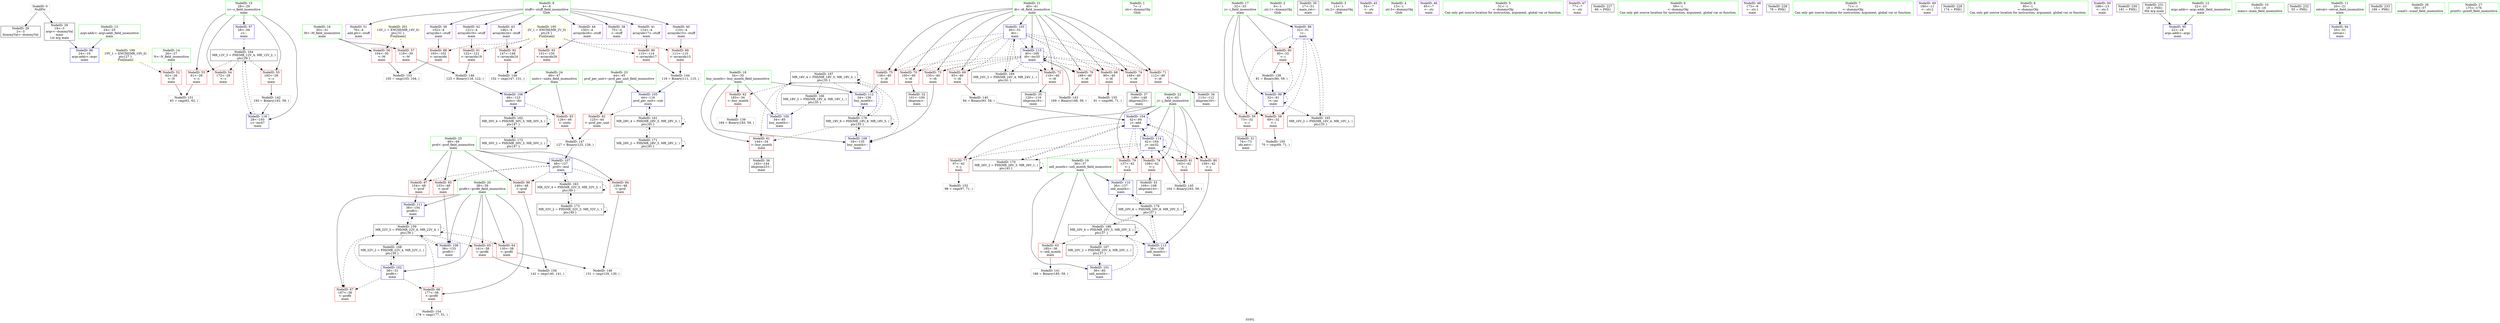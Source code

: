 digraph "SVFG" {
	label="SVFG";

	Node0x55bb0d52ee00 [shape=record,color=grey,label="{NodeID: 0\nNullPtr}"];
	Node0x55bb0d52ee00 -> Node0x55bb0d54dcd0[style=solid];
	Node0x55bb0d52ee00 -> Node0x55bb0d54dda0[style=solid];
	Node0x55bb0d54ede0 [shape=record,color=blue,label="{NodeID: 97\n28\<--59\nc\<--\nmain\n}"];
	Node0x55bb0d54ede0 -> Node0x55bb0d55ed20[style=dashed];
	Node0x55bb0d52e360 [shape=record,color=green,label="{NodeID: 14\n26\<--27\nN\<--N_field_insensitive\nmain\n}"];
	Node0x55bb0d52e360 -> Node0x55bb0d550070[style=solid];
	Node0x55bb0d553890 [shape=record,color=blue,label="{NodeID: 111\n38\<--154\nprofit\<--\nmain\n}"];
	Node0x55bb0d553890 -> Node0x55bb0d55d420[style=dashed];
	Node0x55bb0d54dcd0 [shape=record,color=black,label="{NodeID: 28\n2\<--3\ndummyVal\<--dummyVal\n}"];
	Node0x55bb0d54e830 [shape=record,color=purple,label="{NodeID: 42\n121\<--4\narrayidx19\<--stuff\nmain\n}"];
	Node0x55bb0d54e830 -> Node0x55bb0d552020[style=solid];
	Node0x55bb0d555a70 [shape=record,color=grey,label="{NodeID: 139\n184 = Binary(183, 59, )\n}"];
	Node0x55bb0d5503b0 [shape=record,color=red,label="{NodeID: 56\n104\<--30\n\<--M\nmain\n}"];
	Node0x55bb0d5503b0 -> Node0x55bb0d556f70[style=solid];
	Node0x55bb0d556f70 [shape=record,color=grey,label="{NodeID: 153\n105 = cmp(103, 104, )\n}"];
	Node0x55bb0d550f10 [shape=record,color=red,label="{NodeID: 70\n100\<--40\n\<--i6\nmain\n}"];
	Node0x55bb0d550f10 -> Node0x55bb0d54e010[style=solid];
	Node0x55bb0d55fc20 [shape=record,color=black,label="{NodeID: 167\nMR_20V_2 = PHI(MR_20V_4, MR_20V_1, )\npts\{37 \}\n}"];
	Node0x55bb0d55fc20 -> Node0x55bb0d54f120[style=dashed];
	Node0x55bb0d551a70 [shape=record,color=red,label="{NodeID: 84\n129\<--48\n\<--prof\nmain\n}"];
	Node0x55bb0d551a70 -> Node0x55bb0d5567f0[style=solid];
	Node0x55bb0d52dfc0 [shape=record,color=green,label="{NodeID: 1\n7\<--1\n.str\<--dummyObj\nGlob }"];
	Node0x55bb0d54eeb0 [shape=record,color=blue,label="{NodeID: 98\n32\<--51\ni\<--\nmain\n}"];
	Node0x55bb0d54eeb0 -> Node0x55bb0d550550[style=dashed];
	Node0x55bb0d54eeb0 -> Node0x55bb0d550620[style=dashed];
	Node0x55bb0d54eeb0 -> Node0x55bb0d5506f0[style=dashed];
	Node0x55bb0d54eeb0 -> Node0x55bb0d54ef80[style=dashed];
	Node0x55bb0d54eeb0 -> Node0x55bb0d55f220[style=dashed];
	Node0x55bb0d54d6f0 [shape=record,color=green,label="{NodeID: 15\n28\<--29\nc\<--c_field_insensitive\nmain\n}"];
	Node0x55bb0d54d6f0 -> Node0x55bb0d550140[style=solid];
	Node0x55bb0d54d6f0 -> Node0x55bb0d550210[style=solid];
	Node0x55bb0d54d6f0 -> Node0x55bb0d5502e0[style=solid];
	Node0x55bb0d54d6f0 -> Node0x55bb0d54ede0[style=solid];
	Node0x55bb0d54d6f0 -> Node0x55bb0d553ca0[style=solid];
	Node0x55bb0d553330 [shape=record,color=yellow,style=double,label="{NodeID: 195\n2V_1 = ENCHI(MR_2V_0)\npts\{6 \}\nFun[main]}"];
	Node0x55bb0d553330 -> Node0x55bb0d551db0[style=dashed];
	Node0x55bb0d553330 -> Node0x55bb0d551e80[style=dashed];
	Node0x55bb0d553330 -> Node0x55bb0d551f50[style=dashed];
	Node0x55bb0d553330 -> Node0x55bb0d552020[style=dashed];
	Node0x55bb0d553330 -> Node0x55bb0d5520f0[style=dashed];
	Node0x55bb0d553330 -> Node0x55bb0d5521c0[style=dashed];
	Node0x55bb0d553960 [shape=record,color=blue,label="{NodeID: 112\n34\<--156\nbuy_month\<--\nmain\n}"];
	Node0x55bb0d553960 -> Node0x55bb0d563320[style=dashed];
	Node0x55bb0d54dda0 [shape=record,color=black,label="{NodeID: 29\n19\<--3\nargv\<--dummyVal\nmain\n1st arg main }"];
	Node0x55bb0d54dda0 -> Node0x55bb0d54ed10[style=solid];
	Node0x55bb0d54e900 [shape=record,color=purple,label="{NodeID: 43\n146\<--4\narrayidx24\<--stuff\nmain\n}"];
	Node0x55bb0d54e900 -> Node0x55bb0d5520f0[style=solid];
	Node0x55bb0d555bf0 [shape=record,color=grey,label="{NodeID: 140\n94 = Binary(93, 59, )\n}"];
	Node0x55bb0d555bf0 -> Node0x55bb0d54f390[style=solid];
	Node0x55bb0d550480 [shape=record,color=red,label="{NodeID: 57\n118\<--30\n\<--M\nmain\n}"];
	Node0x55bb0d550480 -> Node0x55bb0d5564f0[style=solid];
	Node0x55bb0d5570f0 [shape=record,color=grey,label="{NodeID: 154\n178 = cmp(177, 51, )\n}"];
	Node0x55bb0d550fe0 [shape=record,color=red,label="{NodeID: 71\n112\<--40\n\<--i6\nmain\n}"];
	Node0x55bb0d550fe0 -> Node0x55bb0d54e1b0[style=solid];
	Node0x55bb0d560120 [shape=record,color=black,label="{NodeID: 168\nMR_22V_2 = PHI(MR_22V_4, MR_22V_1, )\npts\{39 \}\n}"];
	Node0x55bb0d560120 -> Node0x55bb0d54f1f0[style=dashed];
	Node0x55bb0d551b40 [shape=record,color=red,label="{NodeID: 85\n133\<--48\n\<--prof\nmain\n}"];
	Node0x55bb0d551b40 -> Node0x55bb0d553620[style=solid];
	Node0x55bb0d52db70 [shape=record,color=green,label="{NodeID: 2\n9\<--1\n.str.1\<--dummyObj\nGlob }"];
	Node0x55bb0d54ef80 [shape=record,color=blue,label="{NodeID: 99\n32\<--81\ni\<--inc\nmain\n}"];
	Node0x55bb0d54ef80 -> Node0x55bb0d550550[style=dashed];
	Node0x55bb0d54ef80 -> Node0x55bb0d550620[style=dashed];
	Node0x55bb0d54ef80 -> Node0x55bb0d5506f0[style=dashed];
	Node0x55bb0d54ef80 -> Node0x55bb0d54ef80[style=dashed];
	Node0x55bb0d54ef80 -> Node0x55bb0d55f220[style=dashed];
	Node0x55bb0d54d7c0 [shape=record,color=green,label="{NodeID: 16\n30\<--31\nM\<--M_field_insensitive\nmain\n}"];
	Node0x55bb0d54d7c0 -> Node0x55bb0d5503b0[style=solid];
	Node0x55bb0d54d7c0 -> Node0x55bb0d550480[style=solid];
	Node0x55bb0d553a30 [shape=record,color=blue,label="{NodeID: 113\n36\<--158\nsell_month\<--\nmain\n}"];
	Node0x55bb0d553a30 -> Node0x55bb0d563820[style=dashed];
	Node0x55bb0d54de70 [shape=record,color=black,label="{NodeID: 30\n17\<--51\nmain_ret\<--\nmain\n}"];
	Node0x55bb0d54e9d0 [shape=record,color=purple,label="{NodeID: 44\n150\<--4\narrayidx26\<--stuff\nmain\n}"];
	Node0x55bb0d54e9d0 -> Node0x55bb0d5521c0[style=solid];
	Node0x55bb0d555d70 [shape=record,color=grey,label="{NodeID: 141\n186 = Binary(185, 59, )\n}"];
	Node0x55bb0d550550 [shape=record,color=red,label="{NodeID: 58\n69\<--32\n\<--i\nmain\n}"];
	Node0x55bb0d550550 -> Node0x55bb0d556af0[style=solid];
	Node0x55bb0d557270 [shape=record,color=grey,label="{NodeID: 155\n91 = cmp(90, 71, )\n}"];
	Node0x55bb0d5510b0 [shape=record,color=red,label="{NodeID: 72\n119\<--40\n\<--i6\nmain\n}"];
	Node0x55bb0d5510b0 -> Node0x55bb0d54e280[style=solid];
	Node0x55bb0d560620 [shape=record,color=black,label="{NodeID: 169\nMR_24V_2 = PHI(MR_24V_4, MR_24V_1, )\npts\{41 \}\n}"];
	Node0x55bb0d560620 -> Node0x55bb0d54f2c0[style=dashed];
	Node0x55bb0d551c10 [shape=record,color=red,label="{NodeID: 86\n140\<--48\n\<--prof\nmain\n}"];
	Node0x55bb0d551c10 -> Node0x55bb0d5573f0[style=solid];
	Node0x55bb0d52ec60 [shape=record,color=green,label="{NodeID: 3\n11\<--1\n.str.2\<--dummyObj\nGlob }"];
	Node0x55bb0d54f050 [shape=record,color=blue,label="{NodeID: 100\n34\<--85\nbuy_month\<--\nmain\n}"];
	Node0x55bb0d54f050 -> Node0x55bb0d566420[style=dashed];
	Node0x55bb0d54d890 [shape=record,color=green,label="{NodeID: 17\n32\<--33\ni\<--i_field_insensitive\nmain\n}"];
	Node0x55bb0d54d890 -> Node0x55bb0d550550[style=solid];
	Node0x55bb0d54d890 -> Node0x55bb0d550620[style=solid];
	Node0x55bb0d54d890 -> Node0x55bb0d5506f0[style=solid];
	Node0x55bb0d54d890 -> Node0x55bb0d54eeb0[style=solid];
	Node0x55bb0d54d890 -> Node0x55bb0d54ef80[style=solid];
	Node0x55bb0d553b00 [shape=record,color=blue,label="{NodeID: 114\n42\<--164\nj\<--inc32\nmain\n}"];
	Node0x55bb0d553b00 -> Node0x55bb0d5514c0[style=dashed];
	Node0x55bb0d553b00 -> Node0x55bb0d551590[style=dashed];
	Node0x55bb0d553b00 -> Node0x55bb0d551660[style=dashed];
	Node0x55bb0d553b00 -> Node0x55bb0d551730[style=dashed];
	Node0x55bb0d553b00 -> Node0x55bb0d551800[style=dashed];
	Node0x55bb0d553b00 -> Node0x55bb0d54f390[style=dashed];
	Node0x55bb0d553b00 -> Node0x55bb0d553b00[style=dashed];
	Node0x55bb0d553b00 -> Node0x55bb0d560b20[style=dashed];
	Node0x55bb0d54df40 [shape=record,color=black,label="{NodeID: 31\n74\<--73\nidx.ext\<--\nmain\n}"];
	Node0x55bb0d54eaa0 [shape=record,color=purple,label="{NodeID: 45\n54\<--7\n\<--.str\nmain\n}"];
	Node0x55bb0d555ef0 [shape=record,color=grey,label="{NodeID: 142\n193 = Binary(192, 59, )\n}"];
	Node0x55bb0d555ef0 -> Node0x55bb0d553ca0[style=solid];
	Node0x55bb0d550620 [shape=record,color=red,label="{NodeID: 59\n73\<--32\n\<--i\nmain\n}"];
	Node0x55bb0d550620 -> Node0x55bb0d54df40[style=solid];
	Node0x55bb0d5573f0 [shape=record,color=grey,label="{NodeID: 156\n142 = cmp(140, 141, )\n}"];
	Node0x55bb0d551180 [shape=record,color=red,label="{NodeID: 73\n135\<--40\n\<--i6\nmain\n}"];
	Node0x55bb0d551180 -> Node0x55bb0d5536f0[style=solid];
	Node0x55bb0d560b20 [shape=record,color=black,label="{NodeID: 170\nMR_26V_2 = PHI(MR_26V_3, MR_26V_1, )\npts\{43 \}\n}"];
	Node0x55bb0d560b20 -> Node0x55bb0d54f390[style=dashed];
	Node0x55bb0d560b20 -> Node0x55bb0d560b20[style=dashed];
	Node0x55bb0d551ce0 [shape=record,color=red,label="{NodeID: 87\n154\<--48\n\<--prof\nmain\n}"];
	Node0x55bb0d551ce0 -> Node0x55bb0d553890[style=solid];
	Node0x55bb0d52ecf0 [shape=record,color=green,label="{NodeID: 4\n13\<--1\n.str.3\<--dummyObj\nGlob }"];
	Node0x55bb0d54f120 [shape=record,color=blue,label="{NodeID: 101\n36\<--85\nsell_month\<--\nmain\n}"];
	Node0x55bb0d54f120 -> Node0x55bb0d566920[style=dashed];
	Node0x55bb0d52f340 [shape=record,color=green,label="{NodeID: 18\n34\<--35\nbuy_month\<--buy_month_field_insensitive\nmain\n}"];
	Node0x55bb0d52f340 -> Node0x55bb0d5507c0[style=solid];
	Node0x55bb0d52f340 -> Node0x55bb0d550890[style=solid];
	Node0x55bb0d52f340 -> Node0x55bb0d54f050[style=solid];
	Node0x55bb0d52f340 -> Node0x55bb0d5536f0[style=solid];
	Node0x55bb0d52f340 -> Node0x55bb0d553960[style=solid];
	Node0x55bb0d553bd0 [shape=record,color=blue,label="{NodeID: 115\n40\<--169\ni6\<--inc35\nmain\n}"];
	Node0x55bb0d553bd0 -> Node0x55bb0d550d70[style=dashed];
	Node0x55bb0d553bd0 -> Node0x55bb0d550e40[style=dashed];
	Node0x55bb0d553bd0 -> Node0x55bb0d550f10[style=dashed];
	Node0x55bb0d553bd0 -> Node0x55bb0d550fe0[style=dashed];
	Node0x55bb0d553bd0 -> Node0x55bb0d5510b0[style=dashed];
	Node0x55bb0d553bd0 -> Node0x55bb0d551180[style=dashed];
	Node0x55bb0d553bd0 -> Node0x55bb0d551250[style=dashed];
	Node0x55bb0d553bd0 -> Node0x55bb0d551320[style=dashed];
	Node0x55bb0d553bd0 -> Node0x55bb0d5513f0[style=dashed];
	Node0x55bb0d553bd0 -> Node0x55bb0d553bd0[style=dashed];
	Node0x55bb0d553bd0 -> Node0x55bb0d560620[style=dashed];
	Node0x55bb0d54e010 [shape=record,color=black,label="{NodeID: 32\n101\<--100\nidxprom\<--\nmain\n}"];
	Node0x55bb0d54eb70 [shape=record,color=purple,label="{NodeID: 46\n65\<--7\n\<--.str\nmain\n}"];
	Node0x55bb0d556070 [shape=record,color=grey,label="{NodeID: 143\n169 = Binary(168, 59, )\n}"];
	Node0x55bb0d556070 -> Node0x55bb0d553bd0[style=solid];
	Node0x55bb0d5506f0 [shape=record,color=red,label="{NodeID: 60\n80\<--32\n\<--i\nmain\n}"];
	Node0x55bb0d5506f0 -> Node0x55bb0d555930[style=solid];
	Node0x55bb0d551250 [shape=record,color=red,label="{NodeID: 74\n148\<--40\n\<--i6\nmain\n}"];
	Node0x55bb0d551250 -> Node0x55bb0d54e420[style=solid];
	Node0x55bb0d561020 [shape=record,color=black,label="{NodeID: 171\nMR_28V_2 = PHI(MR_28V_3, MR_28V_1, )\npts\{45 \}\n}"];
	Node0x55bb0d561020 -> Node0x55bb0d55de20[style=dashed];
	Node0x55bb0d561020 -> Node0x55bb0d561020[style=dashed];
	Node0x55bb0d551db0 [shape=record,color=red,label="{NodeID: 88\n103\<--102\n\<--arrayidx\nmain\n}"];
	Node0x55bb0d551db0 -> Node0x55bb0d556f70[style=solid];
	Node0x55bb0d54d3b0 [shape=record,color=green,label="{NodeID: 5\n51\<--1\n\<--dummyObj\nCan only get source location for instruction, argument, global var or function.}"];
	Node0x55bb0d54f1f0 [shape=record,color=blue,label="{NodeID: 102\n38\<--51\nprofit\<--\nmain\n}"];
	Node0x55bb0d54f1f0 -> Node0x55bb0d550bd0[style=dashed];
	Node0x55bb0d54f1f0 -> Node0x55bb0d550ca0[style=dashed];
	Node0x55bb0d54f1f0 -> Node0x55bb0d55d420[style=dashed];
	Node0x55bb0d54f1f0 -> Node0x55bb0d560120[style=dashed];
	Node0x55bb0d52f410 [shape=record,color=green,label="{NodeID: 19\n36\<--37\nsell_month\<--sell_month_field_insensitive\nmain\n}"];
	Node0x55bb0d52f410 -> Node0x55bb0d550960[style=solid];
	Node0x55bb0d52f410 -> Node0x55bb0d54f120[style=solid];
	Node0x55bb0d52f410 -> Node0x55bb0d5537c0[style=solid];
	Node0x55bb0d52f410 -> Node0x55bb0d553a30[style=solid];
	Node0x55bb0d56a9e0 [shape=record,color=yellow,style=double,label="{NodeID: 199\n10V_1 = ENCHI(MR_10V_0)\npts\{27 \}\nFun[main]}"];
	Node0x55bb0d56a9e0 -> Node0x55bb0d550070[style=dashed];
	Node0x55bb0d553ca0 [shape=record,color=blue,label="{NodeID: 116\n28\<--193\nc\<--inc47\nmain\n}"];
	Node0x55bb0d553ca0 -> Node0x55bb0d55ed20[style=dashed];
	Node0x55bb0d54e0e0 [shape=record,color=black,label="{NodeID: 33\n109\<--108\nidxprom14\<--\nmain\n}"];
	Node0x55bb0d54ec40 [shape=record,color=purple,label="{NodeID: 47\n77\<--7\n\<--.str\nmain\n}"];
	Node0x55bb0d384cd0 [shape=record,color=black,label="{NodeID: 227\n66 = PHI()\n}"];
	Node0x55bb0d5561f0 [shape=record,color=grey,label="{NodeID: 144\n116 = Binary(111, 115, )\n}"];
	Node0x55bb0d5561f0 -> Node0x55bb0d54f460[style=solid];
	Node0x55bb0d5507c0 [shape=record,color=red,label="{NodeID: 61\n144\<--34\n\<--buy_month\nmain\n}"];
	Node0x55bb0d5507c0 -> Node0x55bb0d54e350[style=solid];
	Node0x55bb0d551320 [shape=record,color=red,label="{NodeID: 75\n156\<--40\n\<--i6\nmain\n}"];
	Node0x55bb0d551320 -> Node0x55bb0d553960[style=solid];
	Node0x55bb0d561520 [shape=record,color=black,label="{NodeID: 172\nMR_30V_2 = PHI(MR_30V_3, MR_30V_1, )\npts\{47 \}\n}"];
	Node0x55bb0d561520 -> Node0x55bb0d55e320[style=dashed];
	Node0x55bb0d561520 -> Node0x55bb0d561520[style=dashed];
	Node0x55bb0d551e80 [shape=record,color=red,label="{NodeID: 89\n111\<--110\n\<--arrayidx15\nmain\n}"];
	Node0x55bb0d551e80 -> Node0x55bb0d5561f0[style=solid];
	Node0x55bb0d54d440 [shape=record,color=green,label="{NodeID: 6\n59\<--1\n\<--dummyObj\nCan only get source location for instruction, argument, global var or function.}"];
	Node0x55bb0d54f2c0 [shape=record,color=blue,label="{NodeID: 103\n40\<--51\ni6\<--\nmain\n}"];
	Node0x55bb0d54f2c0 -> Node0x55bb0d550d70[style=dashed];
	Node0x55bb0d54f2c0 -> Node0x55bb0d550e40[style=dashed];
	Node0x55bb0d54f2c0 -> Node0x55bb0d550f10[style=dashed];
	Node0x55bb0d54f2c0 -> Node0x55bb0d550fe0[style=dashed];
	Node0x55bb0d54f2c0 -> Node0x55bb0d5510b0[style=dashed];
	Node0x55bb0d54f2c0 -> Node0x55bb0d551180[style=dashed];
	Node0x55bb0d54f2c0 -> Node0x55bb0d551250[style=dashed];
	Node0x55bb0d54f2c0 -> Node0x55bb0d551320[style=dashed];
	Node0x55bb0d54f2c0 -> Node0x55bb0d5513f0[style=dashed];
	Node0x55bb0d54f2c0 -> Node0x55bb0d553bd0[style=dashed];
	Node0x55bb0d54f2c0 -> Node0x55bb0d560620[style=dashed];
	Node0x55bb0d52f4e0 [shape=record,color=green,label="{NodeID: 20\n38\<--39\nprofit\<--profit_field_insensitive\nmain\n}"];
	Node0x55bb0d52f4e0 -> Node0x55bb0d550a30[style=solid];
	Node0x55bb0d52f4e0 -> Node0x55bb0d550b00[style=solid];
	Node0x55bb0d52f4e0 -> Node0x55bb0d550bd0[style=solid];
	Node0x55bb0d52f4e0 -> Node0x55bb0d550ca0[style=solid];
	Node0x55bb0d52f4e0 -> Node0x55bb0d54f1f0[style=solid];
	Node0x55bb0d52f4e0 -> Node0x55bb0d553620[style=solid];
	Node0x55bb0d52f4e0 -> Node0x55bb0d553890[style=solid];
	Node0x55bb0d54e1b0 [shape=record,color=black,label="{NodeID: 34\n113\<--112\nidxprom16\<--\nmain\n}"];
	Node0x55bb0d54fd30 [shape=record,color=purple,label="{NodeID: 48\n173\<--9\n\<--.str.1\nmain\n}"];
	Node0x55bb0d577d00 [shape=record,color=black,label="{NodeID: 228\n78 = PHI()\n}"];
	Node0x55bb0d556370 [shape=record,color=grey,label="{NodeID: 145\n164 = Binary(163, 59, )\n}"];
	Node0x55bb0d556370 -> Node0x55bb0d553b00[style=solid];
	Node0x55bb0d550890 [shape=record,color=red,label="{NodeID: 62\n183\<--34\n\<--buy_month\nmain\n}"];
	Node0x55bb0d550890 -> Node0x55bb0d555a70[style=solid];
	Node0x55bb0d55d420 [shape=record,color=black,label="{NodeID: 159\nMR_22V_5 = PHI(MR_22V_6, MR_22V_4, )\npts\{39 \}\n}"];
	Node0x55bb0d55d420 -> Node0x55bb0d550a30[style=dashed];
	Node0x55bb0d55d420 -> Node0x55bb0d550b00[style=dashed];
	Node0x55bb0d55d420 -> Node0x55bb0d550bd0[style=dashed];
	Node0x55bb0d55d420 -> Node0x55bb0d550ca0[style=dashed];
	Node0x55bb0d55d420 -> Node0x55bb0d553620[style=dashed];
	Node0x55bb0d55d420 -> Node0x55bb0d553890[style=dashed];
	Node0x55bb0d55d420 -> Node0x55bb0d55d420[style=dashed];
	Node0x55bb0d55d420 -> Node0x55bb0d560120[style=dashed];
	Node0x55bb0d5513f0 [shape=record,color=red,label="{NodeID: 76\n168\<--40\n\<--i6\nmain\n}"];
	Node0x55bb0d5513f0 -> Node0x55bb0d556070[style=solid];
	Node0x55bb0d561a20 [shape=record,color=black,label="{NodeID: 173\nMR_32V_2 = PHI(MR_32V_3, MR_32V_1, )\npts\{49 \}\n}"];
	Node0x55bb0d561a20 -> Node0x55bb0d55e820[style=dashed];
	Node0x55bb0d561a20 -> Node0x55bb0d561a20[style=dashed];
	Node0x55bb0d551f50 [shape=record,color=red,label="{NodeID: 90\n115\<--114\n\<--arrayidx17\nmain\n}"];
	Node0x55bb0d551f50 -> Node0x55bb0d5561f0[style=solid];
	Node0x55bb0d52f5a0 [shape=record,color=green,label="{NodeID: 7\n71\<--1\n\<--dummyObj\nCan only get source location for instruction, argument, global var or function.}"];
	Node0x55bb0d566420 [shape=record,color=black,label="{NodeID: 187\nMR_18V_4 = PHI(MR_18V_5, MR_18V_3, )\npts\{35 \}\n}"];
	Node0x55bb0d566420 -> Node0x55bb0d5507c0[style=dashed];
	Node0x55bb0d566420 -> Node0x55bb0d550890[style=dashed];
	Node0x55bb0d566420 -> Node0x55bb0d5536f0[style=dashed];
	Node0x55bb0d566420 -> Node0x55bb0d553960[style=dashed];
	Node0x55bb0d566420 -> Node0x55bb0d55f720[style=dashed];
	Node0x55bb0d566420 -> Node0x55bb0d563320[style=dashed];
	Node0x55bb0d566420 -> Node0x55bb0d566420[style=dashed];
	Node0x55bb0d54f390 [shape=record,color=blue,label="{NodeID: 104\n42\<--94\nj\<--add\nmain\n}"];
	Node0x55bb0d54f390 -> Node0x55bb0d5514c0[style=dashed];
	Node0x55bb0d54f390 -> Node0x55bb0d551590[style=dashed];
	Node0x55bb0d54f390 -> Node0x55bb0d551660[style=dashed];
	Node0x55bb0d54f390 -> Node0x55bb0d551730[style=dashed];
	Node0x55bb0d54f390 -> Node0x55bb0d551800[style=dashed];
	Node0x55bb0d54f390 -> Node0x55bb0d54f390[style=dashed];
	Node0x55bb0d54f390 -> Node0x55bb0d553b00[style=dashed];
	Node0x55bb0d54f390 -> Node0x55bb0d560b20[style=dashed];
	Node0x55bb0d52f760 [shape=record,color=green,label="{NodeID: 21\n40\<--41\ni6\<--i6_field_insensitive\nmain\n}"];
	Node0x55bb0d52f760 -> Node0x55bb0d550d70[style=solid];
	Node0x55bb0d52f760 -> Node0x55bb0d550e40[style=solid];
	Node0x55bb0d52f760 -> Node0x55bb0d550f10[style=solid];
	Node0x55bb0d52f760 -> Node0x55bb0d550fe0[style=solid];
	Node0x55bb0d52f760 -> Node0x55bb0d5510b0[style=solid];
	Node0x55bb0d52f760 -> Node0x55bb0d551180[style=solid];
	Node0x55bb0d52f760 -> Node0x55bb0d551250[style=solid];
	Node0x55bb0d52f760 -> Node0x55bb0d551320[style=solid];
	Node0x55bb0d52f760 -> Node0x55bb0d5513f0[style=solid];
	Node0x55bb0d52f760 -> Node0x55bb0d54f2c0[style=solid];
	Node0x55bb0d52f760 -> Node0x55bb0d553bd0[style=solid];
	Node0x55bb0d56aba0 [shape=record,color=yellow,style=double,label="{NodeID: 201\n14V_1 = ENCHI(MR_14V_0)\npts\{31 \}\nFun[main]}"];
	Node0x55bb0d56aba0 -> Node0x55bb0d5503b0[style=dashed];
	Node0x55bb0d56aba0 -> Node0x55bb0d550480[style=dashed];
	Node0x55bb0d54e280 [shape=record,color=black,label="{NodeID: 35\n120\<--119\nidxprom18\<--\nmain\n}"];
	Node0x55bb0d54fe00 [shape=record,color=purple,label="{NodeID: 49\n180\<--11\n\<--.str.2\nmain\n}"];
	Node0x55bb0d577e00 [shape=record,color=black,label="{NodeID: 229\n174 = PHI()\n}"];
	Node0x55bb0d5564f0 [shape=record,color=grey,label="{NodeID: 146\n123 = Binary(118, 122, )\n}"];
	Node0x55bb0d5564f0 -> Node0x55bb0d553480[style=solid];
	Node0x55bb0d550960 [shape=record,color=red,label="{NodeID: 63\n185\<--36\n\<--sell_month\nmain\n}"];
	Node0x55bb0d550960 -> Node0x55bb0d555d70[style=solid];
	Node0x55bb0d5514c0 [shape=record,color=red,label="{NodeID: 77\n97\<--42\n\<--j\nmain\n}"];
	Node0x55bb0d5514c0 -> Node0x55bb0d556df0[style=solid];
	Node0x55bb0d552020 [shape=record,color=red,label="{NodeID: 91\n122\<--121\n\<--arrayidx19\nmain\n}"];
	Node0x55bb0d552020 -> Node0x55bb0d5564f0[style=solid];
	Node0x55bb0d52f630 [shape=record,color=green,label="{NodeID: 8\n85\<--1\n\<--dummyObj\nCan only get source location for instruction, argument, global var or function.}"];
	Node0x55bb0d566920 [shape=record,color=black,label="{NodeID: 188\nMR_20V_4 = PHI(MR_20V_5, MR_20V_3, )\npts\{37 \}\n}"];
	Node0x55bb0d566920 -> Node0x55bb0d550960[style=dashed];
	Node0x55bb0d566920 -> Node0x55bb0d5537c0[style=dashed];
	Node0x55bb0d566920 -> Node0x55bb0d553a30[style=dashed];
	Node0x55bb0d566920 -> Node0x55bb0d55fc20[style=dashed];
	Node0x55bb0d566920 -> Node0x55bb0d563820[style=dashed];
	Node0x55bb0d566920 -> Node0x55bb0d566920[style=dashed];
	Node0x55bb0d54f460 [shape=record,color=blue,label="{NodeID: 105\n44\<--116\nprof_per_unit\<--sub\nmain\n}"];
	Node0x55bb0d54f460 -> Node0x55bb0d5518d0[style=dashed];
	Node0x55bb0d54f460 -> Node0x55bb0d55de20[style=dashed];
	Node0x55bb0d52f830 [shape=record,color=green,label="{NodeID: 22\n42\<--43\nj\<--j_field_insensitive\nmain\n}"];
	Node0x55bb0d52f830 -> Node0x55bb0d5514c0[style=solid];
	Node0x55bb0d52f830 -> Node0x55bb0d551590[style=solid];
	Node0x55bb0d52f830 -> Node0x55bb0d551660[style=solid];
	Node0x55bb0d52f830 -> Node0x55bb0d551730[style=solid];
	Node0x55bb0d52f830 -> Node0x55bb0d551800[style=solid];
	Node0x55bb0d52f830 -> Node0x55bb0d54f390[style=solid];
	Node0x55bb0d52f830 -> Node0x55bb0d553b00[style=solid];
	Node0x55bb0d54e350 [shape=record,color=black,label="{NodeID: 36\n145\<--144\nidxprom23\<--\nmain\n}"];
	Node0x55bb0d54fed0 [shape=record,color=purple,label="{NodeID: 50\n188\<--13\n\<--.str.3\nmain\n}"];
	Node0x55bb0d577f00 [shape=record,color=black,label="{NodeID: 230\n181 = PHI()\n}"];
	Node0x55bb0d556670 [shape=record,color=grey,label="{NodeID: 147\n127 = Binary(125, 126, )\n}"];
	Node0x55bb0d556670 -> Node0x55bb0d553550[style=solid];
	Node0x55bb0d550a30 [shape=record,color=red,label="{NodeID: 64\n130\<--38\n\<--profit\nmain\n}"];
	Node0x55bb0d550a30 -> Node0x55bb0d5567f0[style=solid];
	Node0x55bb0d55de20 [shape=record,color=black,label="{NodeID: 161\nMR_28V_4 = PHI(MR_28V_5, MR_28V_3, )\npts\{45 \}\n}"];
	Node0x55bb0d55de20 -> Node0x55bb0d54f460[style=dashed];
	Node0x55bb0d55de20 -> Node0x55bb0d55de20[style=dashed];
	Node0x55bb0d55de20 -> Node0x55bb0d561020[style=dashed];
	Node0x55bb0d551590 [shape=record,color=red,label="{NodeID: 78\n108\<--42\n\<--j\nmain\n}"];
	Node0x55bb0d551590 -> Node0x55bb0d54e0e0[style=solid];
	Node0x55bb0d5520f0 [shape=record,color=red,label="{NodeID: 92\n147\<--146\n\<--arrayidx24\nmain\n}"];
	Node0x55bb0d5520f0 -> Node0x55bb0d556970[style=solid];
	Node0x55bb0d52dcc0 [shape=record,color=green,label="{NodeID: 9\n4\<--6\nstuff\<--stuff_field_insensitive\nGlob }"];
	Node0x55bb0d52dcc0 -> Node0x55bb0d54e4f0[style=solid];
	Node0x55bb0d52dcc0 -> Node0x55bb0d54e5c0[style=solid];
	Node0x55bb0d52dcc0 -> Node0x55bb0d54e690[style=solid];
	Node0x55bb0d52dcc0 -> Node0x55bb0d54e760[style=solid];
	Node0x55bb0d52dcc0 -> Node0x55bb0d54e830[style=solid];
	Node0x55bb0d52dcc0 -> Node0x55bb0d54e900[style=solid];
	Node0x55bb0d52dcc0 -> Node0x55bb0d54e9d0[style=solid];
	Node0x55bb0d52dcc0 -> Node0x55bb0d54ffa0[style=solid];
	Node0x55bb0d553480 [shape=record,color=blue,label="{NodeID: 106\n46\<--123\nunits\<--div\nmain\n}"];
	Node0x55bb0d553480 -> Node0x55bb0d5519a0[style=dashed];
	Node0x55bb0d553480 -> Node0x55bb0d55e320[style=dashed];
	Node0x55bb0d52f900 [shape=record,color=green,label="{NodeID: 23\n44\<--45\nprof_per_unit\<--prof_per_unit_field_insensitive\nmain\n}"];
	Node0x55bb0d52f900 -> Node0x55bb0d5518d0[style=solid];
	Node0x55bb0d52f900 -> Node0x55bb0d54f460[style=solid];
	Node0x55bb0d54e420 [shape=record,color=black,label="{NodeID: 37\n149\<--148\nidxprom25\<--\nmain\n}"];
	Node0x55bb0d54ffa0 [shape=record,color=purple,label="{NodeID: 51\n76\<--4\nadd.ptr\<--stuff\nmain\n}"];
	Node0x55bb0d578000 [shape=record,color=black,label="{NodeID: 231\n18 = PHI()\n0th arg main }"];
	Node0x55bb0d578000 -> Node0x55bb0d552360[style=solid];
	Node0x55bb0d5567f0 [shape=record,color=grey,label="{NodeID: 148\n131 = cmp(129, 130, )\n}"];
	Node0x55bb0d550b00 [shape=record,color=red,label="{NodeID: 65\n141\<--38\n\<--profit\nmain\n}"];
	Node0x55bb0d550b00 -> Node0x55bb0d5573f0[style=solid];
	Node0x55bb0d55e320 [shape=record,color=black,label="{NodeID: 162\nMR_30V_4 = PHI(MR_30V_5, MR_30V_3, )\npts\{47 \}\n}"];
	Node0x55bb0d55e320 -> Node0x55bb0d553480[style=dashed];
	Node0x55bb0d55e320 -> Node0x55bb0d55e320[style=dashed];
	Node0x55bb0d55e320 -> Node0x55bb0d561520[style=dashed];
	Node0x55bb0d551660 [shape=record,color=red,label="{NodeID: 79\n137\<--42\n\<--j\nmain\n}"];
	Node0x55bb0d551660 -> Node0x55bb0d5537c0[style=solid];
	Node0x55bb0d5521c0 [shape=record,color=red,label="{NodeID: 93\n151\<--150\n\<--arrayidx26\nmain\n}"];
	Node0x55bb0d5521c0 -> Node0x55bb0d556970[style=solid];
	Node0x55bb0d52dd50 [shape=record,color=green,label="{NodeID: 10\n15\<--16\nmain\<--main_field_insensitive\n}"];
	Node0x55bb0d553550 [shape=record,color=blue,label="{NodeID: 107\n48\<--127\nprof\<--mul\nmain\n}"];
	Node0x55bb0d553550 -> Node0x55bb0d551a70[style=dashed];
	Node0x55bb0d553550 -> Node0x55bb0d551b40[style=dashed];
	Node0x55bb0d553550 -> Node0x55bb0d551c10[style=dashed];
	Node0x55bb0d553550 -> Node0x55bb0d551ce0[style=dashed];
	Node0x55bb0d553550 -> Node0x55bb0d55e820[style=dashed];
	Node0x55bb0d52efa0 [shape=record,color=green,label="{NodeID: 24\n46\<--47\nunits\<--units_field_insensitive\nmain\n}"];
	Node0x55bb0d52efa0 -> Node0x55bb0d5519a0[style=solid];
	Node0x55bb0d52efa0 -> Node0x55bb0d553480[style=solid];
	Node0x55bb0d54e4f0 [shape=record,color=purple,label="{NodeID: 38\n75\<--4\n\<--stuff\nmain\n}"];
	Node0x55bb0d550070 [shape=record,color=red,label="{NodeID: 52\n62\<--26\n\<--N\nmain\n}"];
	Node0x55bb0d550070 -> Node0x55bb0d556c70[style=solid];
	Node0x55bb0d578850 [shape=record,color=black,label="{NodeID: 232\n55 = PHI()\n}"];
	Node0x55bb0d556970 [shape=record,color=grey,label="{NodeID: 149\n152 = cmp(147, 151, )\n}"];
	Node0x55bb0d550bd0 [shape=record,color=red,label="{NodeID: 66\n177\<--38\n\<--profit\nmain\n}"];
	Node0x55bb0d550bd0 -> Node0x55bb0d5570f0[style=solid];
	Node0x55bb0d55e820 [shape=record,color=black,label="{NodeID: 163\nMR_32V_4 = PHI(MR_32V_5, MR_32V_3, )\npts\{49 \}\n}"];
	Node0x55bb0d55e820 -> Node0x55bb0d553550[style=dashed];
	Node0x55bb0d55e820 -> Node0x55bb0d55e820[style=dashed];
	Node0x55bb0d55e820 -> Node0x55bb0d561a20[style=dashed];
	Node0x55bb0d551730 [shape=record,color=red,label="{NodeID: 80\n158\<--42\n\<--j\nmain\n}"];
	Node0x55bb0d551730 -> Node0x55bb0d553a30[style=solid];
	Node0x55bb0d552290 [shape=record,color=blue,label="{NodeID: 94\n20\<--51\nretval\<--\nmain\n}"];
	Node0x55bb0d52e0b0 [shape=record,color=green,label="{NodeID: 11\n20\<--21\nretval\<--retval_field_insensitive\nmain\n}"];
	Node0x55bb0d52e0b0 -> Node0x55bb0d552290[style=solid];
	Node0x55bb0d553620 [shape=record,color=blue,label="{NodeID: 108\n38\<--133\nprofit\<--\nmain\n}"];
	Node0x55bb0d553620 -> Node0x55bb0d55d420[style=dashed];
	Node0x55bb0d52f070 [shape=record,color=green,label="{NodeID: 25\n48\<--49\nprof\<--prof_field_insensitive\nmain\n}"];
	Node0x55bb0d52f070 -> Node0x55bb0d551a70[style=solid];
	Node0x55bb0d52f070 -> Node0x55bb0d551b40[style=solid];
	Node0x55bb0d52f070 -> Node0x55bb0d551c10[style=solid];
	Node0x55bb0d52f070 -> Node0x55bb0d551ce0[style=solid];
	Node0x55bb0d52f070 -> Node0x55bb0d553550[style=solid];
	Node0x55bb0d54e5c0 [shape=record,color=purple,label="{NodeID: 39\n102\<--4\narrayidx\<--stuff\nmain\n}"];
	Node0x55bb0d54e5c0 -> Node0x55bb0d551db0[style=solid];
	Node0x55bb0d550140 [shape=record,color=red,label="{NodeID: 53\n61\<--28\n\<--c\nmain\n}"];
	Node0x55bb0d550140 -> Node0x55bb0d556c70[style=solid];
	Node0x55bb0d578950 [shape=record,color=black,label="{NodeID: 233\n189 = PHI()\n}"];
	Node0x55bb0d556af0 [shape=record,color=grey,label="{NodeID: 150\n70 = cmp(69, 71, )\n}"];
	Node0x55bb0d550ca0 [shape=record,color=red,label="{NodeID: 67\n187\<--38\n\<--profit\nmain\n}"];
	Node0x55bb0d55ed20 [shape=record,color=black,label="{NodeID: 164\nMR_12V_3 = PHI(MR_12V_4, MR_12V_2, )\npts\{29 \}\n}"];
	Node0x55bb0d55ed20 -> Node0x55bb0d550140[style=dashed];
	Node0x55bb0d55ed20 -> Node0x55bb0d550210[style=dashed];
	Node0x55bb0d55ed20 -> Node0x55bb0d5502e0[style=dashed];
	Node0x55bb0d55ed20 -> Node0x55bb0d553ca0[style=dashed];
	Node0x55bb0d551800 [shape=record,color=red,label="{NodeID: 81\n163\<--42\n\<--j\nmain\n}"];
	Node0x55bb0d551800 -> Node0x55bb0d556370[style=solid];
	Node0x55bb0d563320 [shape=record,color=black,label="{NodeID: 178\nMR_18V_6 = PHI(MR_18V_8, MR_18V_5, )\npts\{35 \}\n}"];
	Node0x55bb0d563320 -> Node0x55bb0d5507c0[style=dashed];
	Node0x55bb0d563320 -> Node0x55bb0d5536f0[style=dashed];
	Node0x55bb0d563320 -> Node0x55bb0d553960[style=dashed];
	Node0x55bb0d563320 -> Node0x55bb0d563320[style=dashed];
	Node0x55bb0d563320 -> Node0x55bb0d566420[style=dashed];
	Node0x55bb0d552360 [shape=record,color=blue,label="{NodeID: 95\n22\<--18\nargc.addr\<--argc\nmain\n}"];
	Node0x55bb0d52e180 [shape=record,color=green,label="{NodeID: 12\n22\<--23\nargc.addr\<--argc.addr_field_insensitive\nmain\n}"];
	Node0x55bb0d52e180 -> Node0x55bb0d552360[style=solid];
	Node0x55bb0d5536f0 [shape=record,color=blue,label="{NodeID: 109\n34\<--135\nbuy_month\<--\nmain\n}"];
	Node0x55bb0d5536f0 -> Node0x55bb0d563320[style=dashed];
	Node0x55bb0d52f140 [shape=record,color=green,label="{NodeID: 26\n56\<--57\nscanf\<--scanf_field_insensitive\n}"];
	Node0x55bb0d54e690 [shape=record,color=purple,label="{NodeID: 40\n110\<--4\narrayidx15\<--stuff\nmain\n}"];
	Node0x55bb0d54e690 -> Node0x55bb0d551e80[style=solid];
	Node0x55bb0d550210 [shape=record,color=red,label="{NodeID: 54\n172\<--28\n\<--c\nmain\n}"];
	Node0x55bb0d556c70 [shape=record,color=grey,label="{NodeID: 151\n63 = cmp(61, 62, )\n}"];
	Node0x55bb0d550d70 [shape=record,color=red,label="{NodeID: 68\n90\<--40\n\<--i6\nmain\n}"];
	Node0x55bb0d550d70 -> Node0x55bb0d557270[style=solid];
	Node0x55bb0d55f220 [shape=record,color=black,label="{NodeID: 165\nMR_16V_2 = PHI(MR_16V_4, MR_16V_1, )\npts\{33 \}\n}"];
	Node0x55bb0d55f220 -> Node0x55bb0d54eeb0[style=dashed];
	Node0x55bb0d5518d0 [shape=record,color=red,label="{NodeID: 82\n125\<--44\n\<--prof_per_unit\nmain\n}"];
	Node0x55bb0d5518d0 -> Node0x55bb0d556670[style=solid];
	Node0x55bb0d563820 [shape=record,color=black,label="{NodeID: 179\nMR_20V_6 = PHI(MR_20V_8, MR_20V_5, )\npts\{37 \}\n}"];
	Node0x55bb0d563820 -> Node0x55bb0d5537c0[style=dashed];
	Node0x55bb0d563820 -> Node0x55bb0d553a30[style=dashed];
	Node0x55bb0d563820 -> Node0x55bb0d563820[style=dashed];
	Node0x55bb0d563820 -> Node0x55bb0d566920[style=dashed];
	Node0x55bb0d54ed10 [shape=record,color=blue,label="{NodeID: 96\n24\<--19\nargv.addr\<--argv\nmain\n}"];
	Node0x55bb0d52e290 [shape=record,color=green,label="{NodeID: 13\n24\<--25\nargv.addr\<--argv.addr_field_insensitive\nmain\n}"];
	Node0x55bb0d52e290 -> Node0x55bb0d54ed10[style=solid];
	Node0x55bb0d5537c0 [shape=record,color=blue,label="{NodeID: 110\n36\<--137\nsell_month\<--\nmain\n}"];
	Node0x55bb0d5537c0 -> Node0x55bb0d563820[style=dashed];
	Node0x55bb0d52f210 [shape=record,color=green,label="{NodeID: 27\n175\<--176\nprintf\<--printf_field_insensitive\n}"];
	Node0x55bb0d54e760 [shape=record,color=purple,label="{NodeID: 41\n114\<--4\narrayidx17\<--stuff\nmain\n}"];
	Node0x55bb0d54e760 -> Node0x55bb0d551f50[style=solid];
	Node0x55bb0d555930 [shape=record,color=grey,label="{NodeID: 138\n81 = Binary(80, 59, )\n}"];
	Node0x55bb0d555930 -> Node0x55bb0d54ef80[style=solid];
	Node0x55bb0d5502e0 [shape=record,color=red,label="{NodeID: 55\n192\<--28\n\<--c\nmain\n}"];
	Node0x55bb0d5502e0 -> Node0x55bb0d555ef0[style=solid];
	Node0x55bb0d556df0 [shape=record,color=grey,label="{NodeID: 152\n98 = cmp(97, 71, )\n}"];
	Node0x55bb0d550e40 [shape=record,color=red,label="{NodeID: 69\n93\<--40\n\<--i6\nmain\n}"];
	Node0x55bb0d550e40 -> Node0x55bb0d555bf0[style=solid];
	Node0x55bb0d55f720 [shape=record,color=black,label="{NodeID: 166\nMR_18V_2 = PHI(MR_18V_4, MR_18V_1, )\npts\{35 \}\n}"];
	Node0x55bb0d55f720 -> Node0x55bb0d54f050[style=dashed];
	Node0x55bb0d5519a0 [shape=record,color=red,label="{NodeID: 83\n126\<--46\n\<--units\nmain\n}"];
	Node0x55bb0d5519a0 -> Node0x55bb0d556670[style=solid];
}
